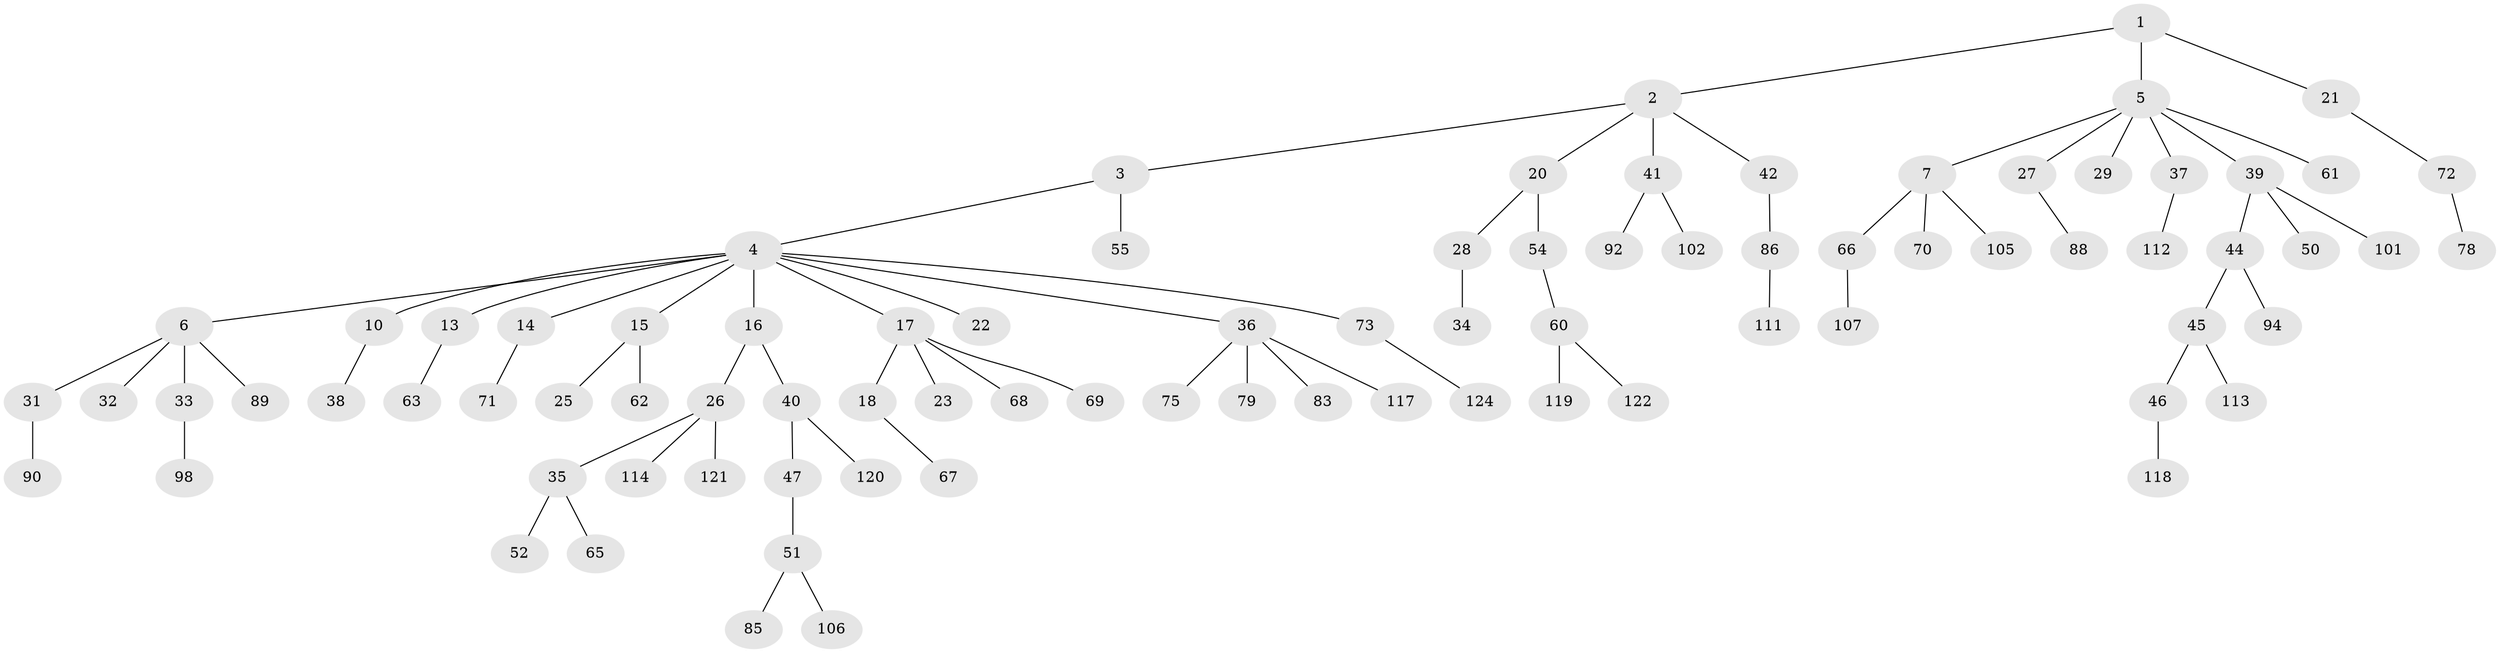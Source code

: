 // Generated by graph-tools (version 1.1) at 2025/24/03/03/25 07:24:08]
// undirected, 85 vertices, 84 edges
graph export_dot {
graph [start="1"]
  node [color=gray90,style=filled];
  1;
  2 [super="+12"];
  3 [super="+80"];
  4 [super="+8"];
  5 [super="+9"];
  6 [super="+11"];
  7 [super="+19"];
  10 [super="+116"];
  13;
  14 [super="+57"];
  15;
  16 [super="+93"];
  17 [super="+24"];
  18;
  20 [super="+30"];
  21 [super="+96"];
  22 [super="+99"];
  23;
  25 [super="+58"];
  26 [super="+43"];
  27;
  28;
  29;
  31;
  32 [super="+64"];
  33 [super="+91"];
  34 [super="+81"];
  35 [super="+48"];
  36 [super="+59"];
  37 [super="+56"];
  38 [super="+76"];
  39 [super="+74"];
  40 [super="+109"];
  41 [super="+49"];
  42 [super="+77"];
  44 [super="+110"];
  45 [super="+95"];
  46 [super="+84"];
  47 [super="+53"];
  50;
  51;
  52;
  54;
  55;
  60 [super="+115"];
  61;
  62;
  63 [super="+87"];
  65;
  66;
  67 [super="+97"];
  68 [super="+103"];
  69;
  70;
  71;
  72;
  73 [super="+82"];
  75;
  78 [super="+108"];
  79 [super="+104"];
  83;
  85;
  86;
  88;
  89;
  90 [super="+123"];
  92 [super="+100"];
  94;
  98;
  101;
  102;
  105;
  106;
  107;
  111;
  112;
  113;
  114;
  117;
  118;
  119;
  120;
  121;
  122;
  124;
  1 -- 2;
  1 -- 5;
  1 -- 21;
  2 -- 3;
  2 -- 20;
  2 -- 41;
  2 -- 42;
  3 -- 4;
  3 -- 55;
  4 -- 6;
  4 -- 10;
  4 -- 14;
  4 -- 16;
  4 -- 22;
  4 -- 36;
  4 -- 17;
  4 -- 73;
  4 -- 13;
  4 -- 15;
  5 -- 7;
  5 -- 29;
  5 -- 37;
  5 -- 61;
  5 -- 27;
  5 -- 39;
  6 -- 31;
  6 -- 32;
  6 -- 89;
  6 -- 33;
  7 -- 66;
  7 -- 70;
  7 -- 105;
  10 -- 38;
  13 -- 63;
  14 -- 71;
  15 -- 25;
  15 -- 62;
  16 -- 26;
  16 -- 40;
  17 -- 18;
  17 -- 23;
  17 -- 68;
  17 -- 69;
  18 -- 67;
  20 -- 28;
  20 -- 54;
  21 -- 72;
  26 -- 35;
  26 -- 121;
  26 -- 114;
  27 -- 88;
  28 -- 34;
  31 -- 90;
  33 -- 98;
  35 -- 52;
  35 -- 65;
  36 -- 75;
  36 -- 83;
  36 -- 117;
  36 -- 79;
  37 -- 112;
  39 -- 44;
  39 -- 50;
  39 -- 101;
  40 -- 47;
  40 -- 120;
  41 -- 92;
  41 -- 102;
  42 -- 86;
  44 -- 45;
  44 -- 94;
  45 -- 46;
  45 -- 113;
  46 -- 118;
  47 -- 51;
  51 -- 85;
  51 -- 106;
  54 -- 60;
  60 -- 122;
  60 -- 119;
  66 -- 107;
  72 -- 78;
  73 -- 124;
  86 -- 111;
}
